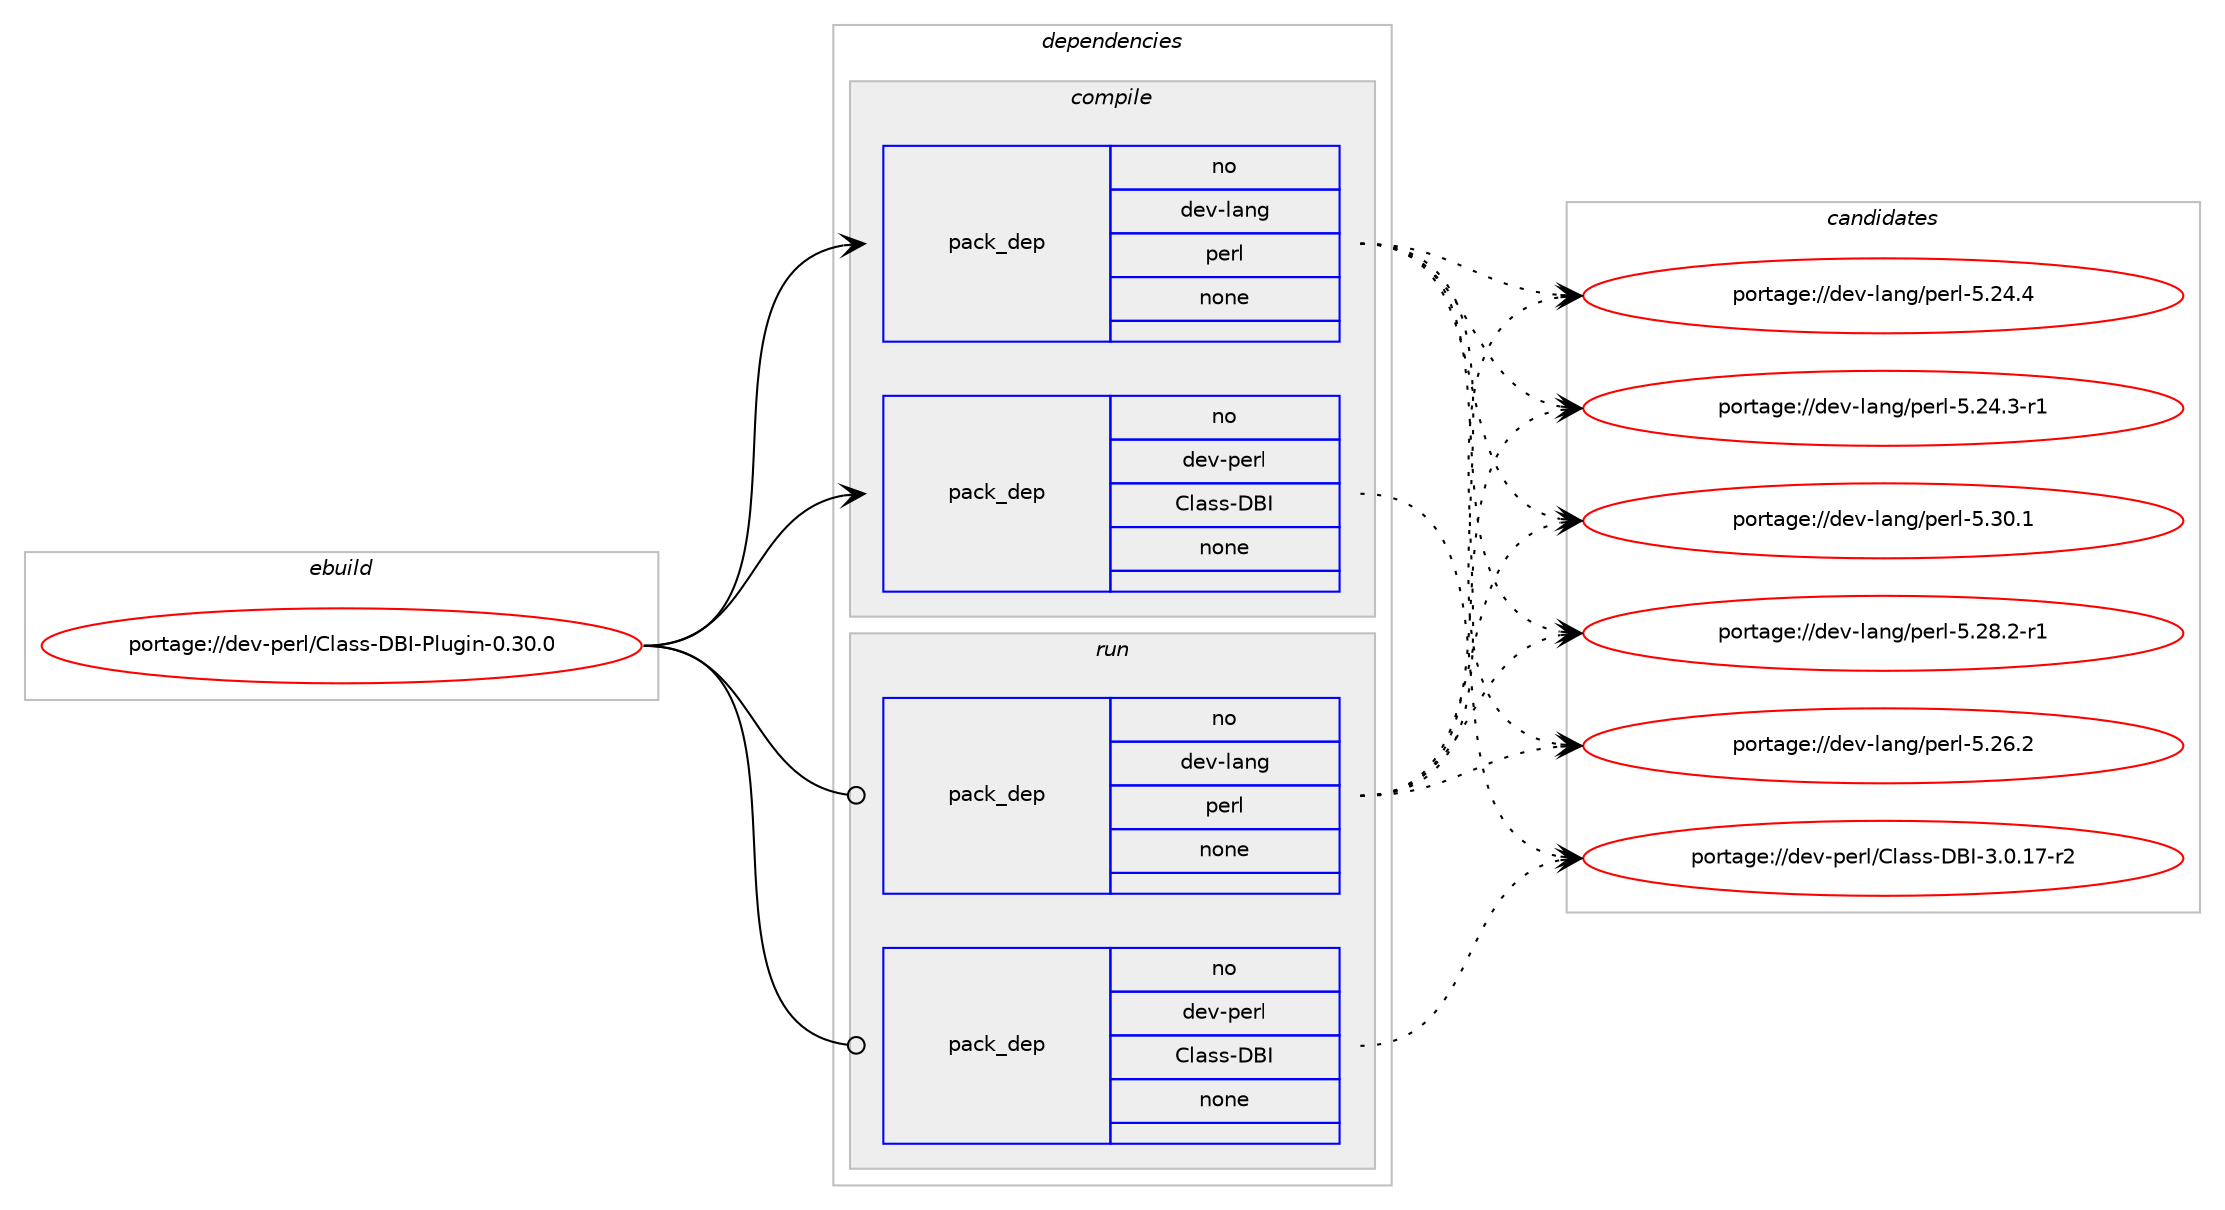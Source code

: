 digraph prolog {

# *************
# Graph options
# *************

newrank=true;
concentrate=true;
compound=true;
graph [rankdir=LR,fontname=Helvetica,fontsize=10,ranksep=1.5];#, ranksep=2.5, nodesep=0.2];
edge  [arrowhead=vee];
node  [fontname=Helvetica,fontsize=10];

# **********
# The ebuild
# **********

subgraph cluster_leftcol {
color=gray;
label=<<i>ebuild</i>>;
id [label="portage://dev-perl/Class-DBI-Plugin-0.30.0", color=red, width=4, href="../dev-perl/Class-DBI-Plugin-0.30.0.svg"];
}

# ****************
# The dependencies
# ****************

subgraph cluster_midcol {
color=gray;
label=<<i>dependencies</i>>;
subgraph cluster_compile {
fillcolor="#eeeeee";
style=filled;
label=<<i>compile</i>>;
subgraph pack371014 {
dependency498741 [label=<<TABLE BORDER="0" CELLBORDER="1" CELLSPACING="0" CELLPADDING="4" WIDTH="220"><TR><TD ROWSPAN="6" CELLPADDING="30">pack_dep</TD></TR><TR><TD WIDTH="110">no</TD></TR><TR><TD>dev-lang</TD></TR><TR><TD>perl</TD></TR><TR><TD>none</TD></TR><TR><TD></TD></TR></TABLE>>, shape=none, color=blue];
}
id:e -> dependency498741:w [weight=20,style="solid",arrowhead="vee"];
subgraph pack371015 {
dependency498742 [label=<<TABLE BORDER="0" CELLBORDER="1" CELLSPACING="0" CELLPADDING="4" WIDTH="220"><TR><TD ROWSPAN="6" CELLPADDING="30">pack_dep</TD></TR><TR><TD WIDTH="110">no</TD></TR><TR><TD>dev-perl</TD></TR><TR><TD>Class-DBI</TD></TR><TR><TD>none</TD></TR><TR><TD></TD></TR></TABLE>>, shape=none, color=blue];
}
id:e -> dependency498742:w [weight=20,style="solid",arrowhead="vee"];
}
subgraph cluster_compileandrun {
fillcolor="#eeeeee";
style=filled;
label=<<i>compile and run</i>>;
}
subgraph cluster_run {
fillcolor="#eeeeee";
style=filled;
label=<<i>run</i>>;
subgraph pack371016 {
dependency498743 [label=<<TABLE BORDER="0" CELLBORDER="1" CELLSPACING="0" CELLPADDING="4" WIDTH="220"><TR><TD ROWSPAN="6" CELLPADDING="30">pack_dep</TD></TR><TR><TD WIDTH="110">no</TD></TR><TR><TD>dev-lang</TD></TR><TR><TD>perl</TD></TR><TR><TD>none</TD></TR><TR><TD></TD></TR></TABLE>>, shape=none, color=blue];
}
id:e -> dependency498743:w [weight=20,style="solid",arrowhead="odot"];
subgraph pack371017 {
dependency498744 [label=<<TABLE BORDER="0" CELLBORDER="1" CELLSPACING="0" CELLPADDING="4" WIDTH="220"><TR><TD ROWSPAN="6" CELLPADDING="30">pack_dep</TD></TR><TR><TD WIDTH="110">no</TD></TR><TR><TD>dev-perl</TD></TR><TR><TD>Class-DBI</TD></TR><TR><TD>none</TD></TR><TR><TD></TD></TR></TABLE>>, shape=none, color=blue];
}
id:e -> dependency498744:w [weight=20,style="solid",arrowhead="odot"];
}
}

# **************
# The candidates
# **************

subgraph cluster_choices {
rank=same;
color=gray;
label=<<i>candidates</i>>;

subgraph choice371014 {
color=black;
nodesep=1;
choice10010111845108971101034711210111410845534651484649 [label="portage://dev-lang/perl-5.30.1", color=red, width=4,href="../dev-lang/perl-5.30.1.svg"];
choice100101118451089711010347112101114108455346505646504511449 [label="portage://dev-lang/perl-5.28.2-r1", color=red, width=4,href="../dev-lang/perl-5.28.2-r1.svg"];
choice10010111845108971101034711210111410845534650544650 [label="portage://dev-lang/perl-5.26.2", color=red, width=4,href="../dev-lang/perl-5.26.2.svg"];
choice10010111845108971101034711210111410845534650524652 [label="portage://dev-lang/perl-5.24.4", color=red, width=4,href="../dev-lang/perl-5.24.4.svg"];
choice100101118451089711010347112101114108455346505246514511449 [label="portage://dev-lang/perl-5.24.3-r1", color=red, width=4,href="../dev-lang/perl-5.24.3-r1.svg"];
dependency498741:e -> choice10010111845108971101034711210111410845534651484649:w [style=dotted,weight="100"];
dependency498741:e -> choice100101118451089711010347112101114108455346505646504511449:w [style=dotted,weight="100"];
dependency498741:e -> choice10010111845108971101034711210111410845534650544650:w [style=dotted,weight="100"];
dependency498741:e -> choice10010111845108971101034711210111410845534650524652:w [style=dotted,weight="100"];
dependency498741:e -> choice100101118451089711010347112101114108455346505246514511449:w [style=dotted,weight="100"];
}
subgraph choice371015 {
color=black;
nodesep=1;
choice1001011184511210111410847671089711511545686673455146484649554511450 [label="portage://dev-perl/Class-DBI-3.0.17-r2", color=red, width=4,href="../dev-perl/Class-DBI-3.0.17-r2.svg"];
dependency498742:e -> choice1001011184511210111410847671089711511545686673455146484649554511450:w [style=dotted,weight="100"];
}
subgraph choice371016 {
color=black;
nodesep=1;
choice10010111845108971101034711210111410845534651484649 [label="portage://dev-lang/perl-5.30.1", color=red, width=4,href="../dev-lang/perl-5.30.1.svg"];
choice100101118451089711010347112101114108455346505646504511449 [label="portage://dev-lang/perl-5.28.2-r1", color=red, width=4,href="../dev-lang/perl-5.28.2-r1.svg"];
choice10010111845108971101034711210111410845534650544650 [label="portage://dev-lang/perl-5.26.2", color=red, width=4,href="../dev-lang/perl-5.26.2.svg"];
choice10010111845108971101034711210111410845534650524652 [label="portage://dev-lang/perl-5.24.4", color=red, width=4,href="../dev-lang/perl-5.24.4.svg"];
choice100101118451089711010347112101114108455346505246514511449 [label="portage://dev-lang/perl-5.24.3-r1", color=red, width=4,href="../dev-lang/perl-5.24.3-r1.svg"];
dependency498743:e -> choice10010111845108971101034711210111410845534651484649:w [style=dotted,weight="100"];
dependency498743:e -> choice100101118451089711010347112101114108455346505646504511449:w [style=dotted,weight="100"];
dependency498743:e -> choice10010111845108971101034711210111410845534650544650:w [style=dotted,weight="100"];
dependency498743:e -> choice10010111845108971101034711210111410845534650524652:w [style=dotted,weight="100"];
dependency498743:e -> choice100101118451089711010347112101114108455346505246514511449:w [style=dotted,weight="100"];
}
subgraph choice371017 {
color=black;
nodesep=1;
choice1001011184511210111410847671089711511545686673455146484649554511450 [label="portage://dev-perl/Class-DBI-3.0.17-r2", color=red, width=4,href="../dev-perl/Class-DBI-3.0.17-r2.svg"];
dependency498744:e -> choice1001011184511210111410847671089711511545686673455146484649554511450:w [style=dotted,weight="100"];
}
}

}
